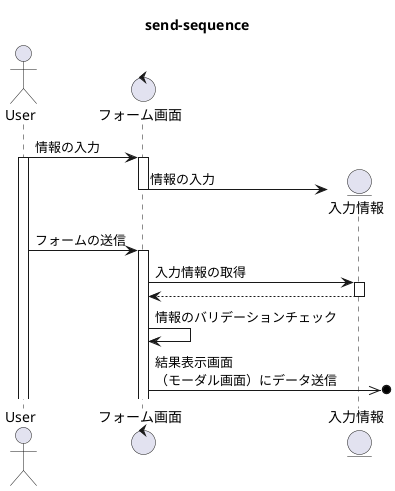 @startuml send-sequence
title send-sequence
actor User
control フォーム画面 as fm

User -> fm:情報の入力
activate User
activate fm
create entity 入力情報 as info
fm -> info:情報の入力
deactivate fm
User -> fm:フォームの送信
activate fm
fm -> info:入力情報の取得
activate info
info --> fm
deactivate info
fm -> fm:情報のバリデーションチェック
fm ->>o]:結果表示画面\n（モーダル画面）にデータ送信



@enduml